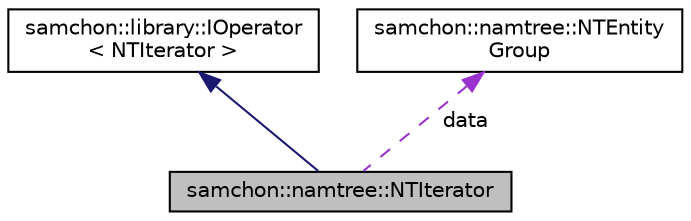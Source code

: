 digraph "samchon::namtree::NTIterator"
{
  edge [fontname="Helvetica",fontsize="10",labelfontname="Helvetica",labelfontsize="10"];
  node [fontname="Helvetica",fontsize="10",shape=record];
  Node1 [label="samchon::namtree::NTIterator",height=0.2,width=0.4,color="black", fillcolor="grey75", style="filled", fontcolor="black"];
  Node2 -> Node1 [dir="back",color="midnightblue",fontsize="10",style="solid",fontname="Helvetica"];
  Node2 [label="samchon::library::IOperator\l\< NTIterator \>",height=0.2,width=0.4,color="black", fillcolor="white", style="filled",URL="$dd/d2e/classsamchon_1_1library_1_1IOperator.html"];
  Node3 -> Node1 [dir="back",color="darkorchid3",fontsize="10",style="dashed",label=" data" ,fontname="Helvetica"];
  Node3 [label="samchon::namtree::NTEntity\lGroup",height=0.2,width=0.4,color="black", fillcolor="white", style="filled",URL="$dd/d26/classsamchon_1_1namtree_1_1NTEntityGroup.html",tooltip="A historical, studying data. "];
}
